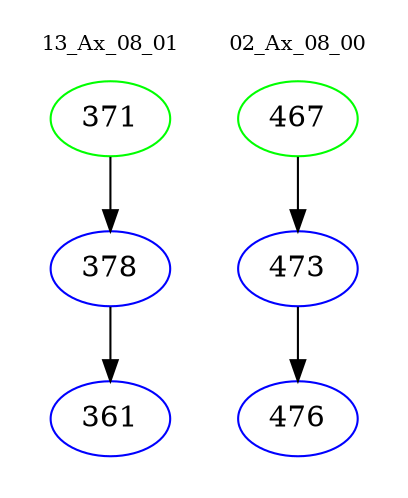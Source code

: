 digraph{
subgraph cluster_0 {
color = white
label = "13_Ax_08_01";
fontsize=10;
T0_371 [label="371", color="green"]
T0_371 -> T0_378 [color="black"]
T0_378 [label="378", color="blue"]
T0_378 -> T0_361 [color="black"]
T0_361 [label="361", color="blue"]
}
subgraph cluster_1 {
color = white
label = "02_Ax_08_00";
fontsize=10;
T1_467 [label="467", color="green"]
T1_467 -> T1_473 [color="black"]
T1_473 [label="473", color="blue"]
T1_473 -> T1_476 [color="black"]
T1_476 [label="476", color="blue"]
}
}
